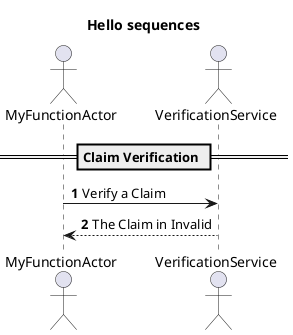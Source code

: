 @startuml
title Hello sequences

actor MyFunctionActor
actor VerificationService

autonumber
== Claim Verification ==
MyFunctionActor -> VerificationService : Verify a Claim
VerificationService --> MyFunctionActor : The Claim in Invalid
@enduml